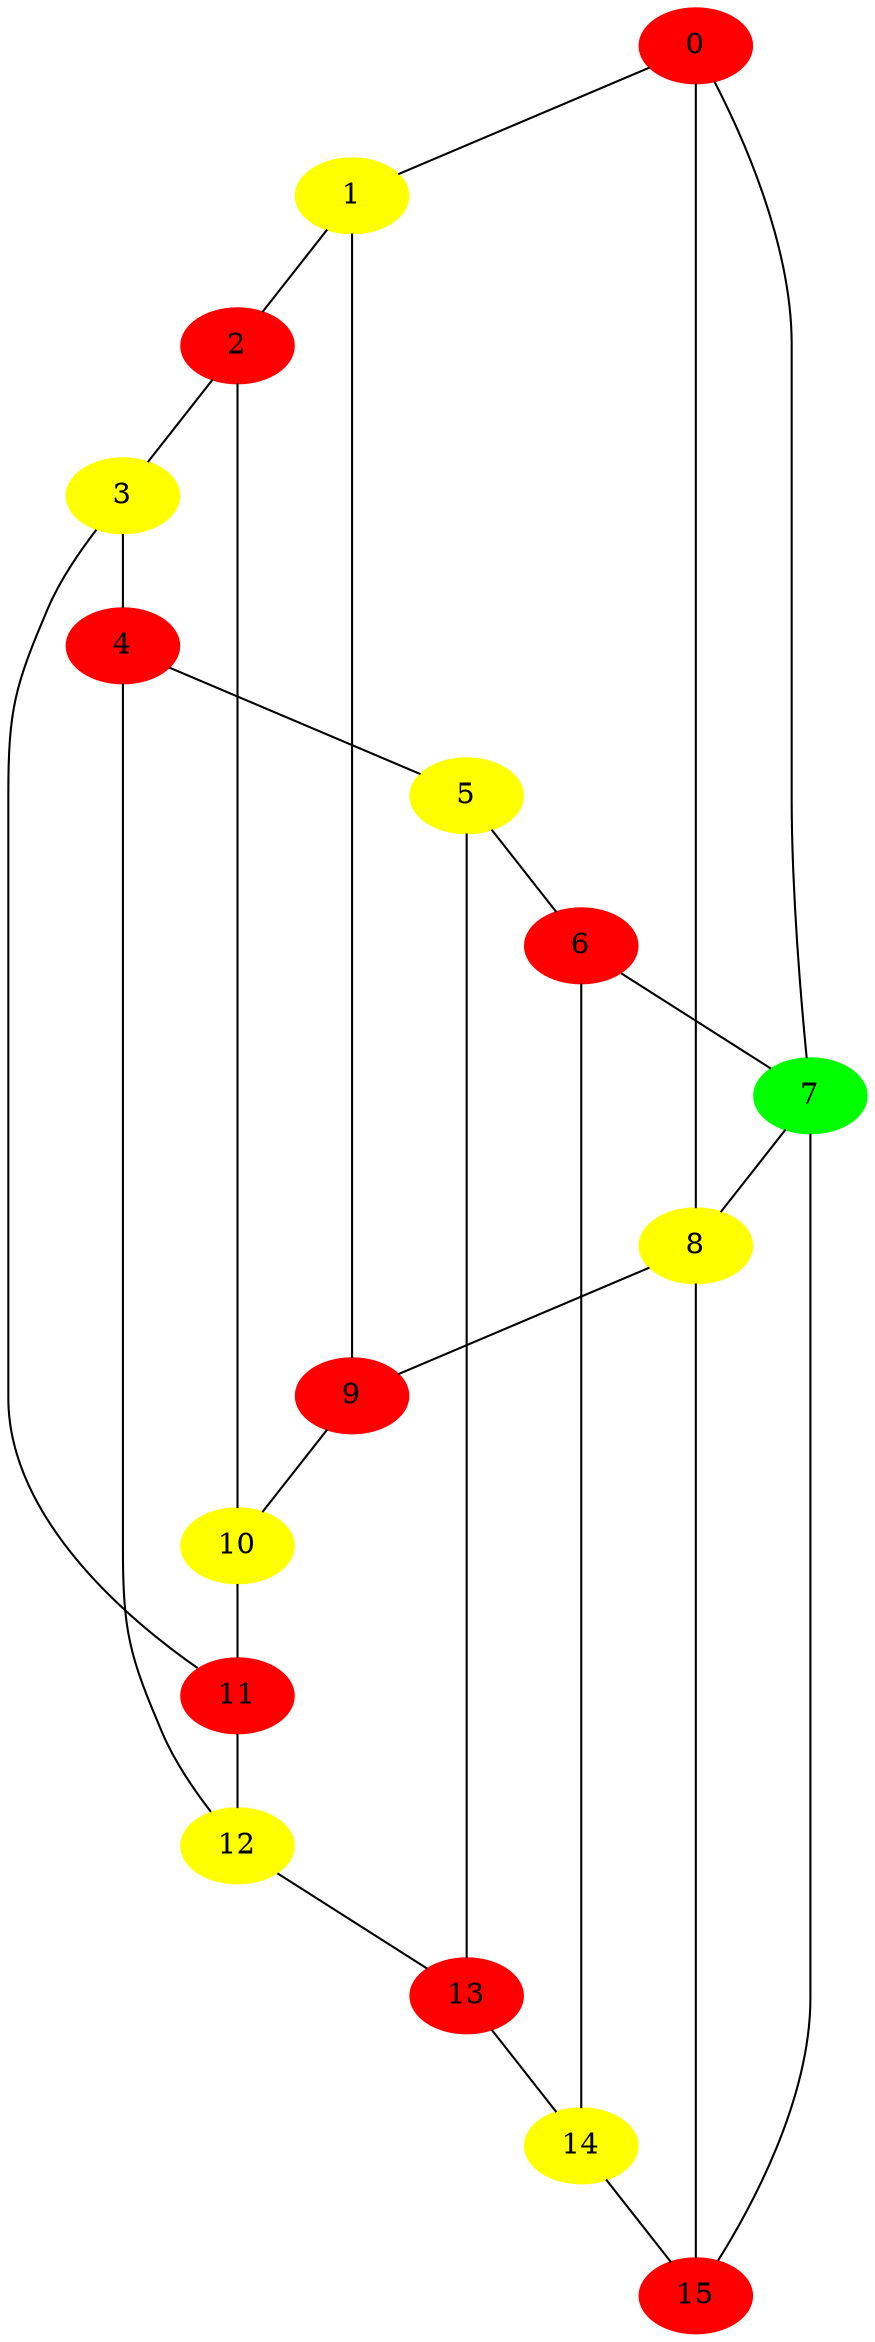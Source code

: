 graph G{
0 [color=red,style=filled]
1 [color=yellow,style=filled]
2 [color=red,style=filled]
3 [color=yellow,style=filled]
4 [color=red,style=filled]
5 [color=yellow,style=filled]
6 [color=red,style=filled]
7 [color=green,style=filled]
8 [color=yellow,style=filled]
9 [color=red,style=filled]
10 [color=yellow,style=filled]
11 [color=red,style=filled]
12 [color=yellow,style=filled]
13 [color=red,style=filled]
14 [color=yellow,style=filled]
15 [color=red,style=filled]
0--1;
0--7;
0--8;
1--2;
1--9;
2--3;
2--10;
3--4;
3--11;
4--5;
4--12;
5--6;
5--13;
6--7;
6--14;
7--8;
7--15;
8--9;
8--15;
9--10;
10--11;
11--12;
12--13;
13--14;
14--15;
}